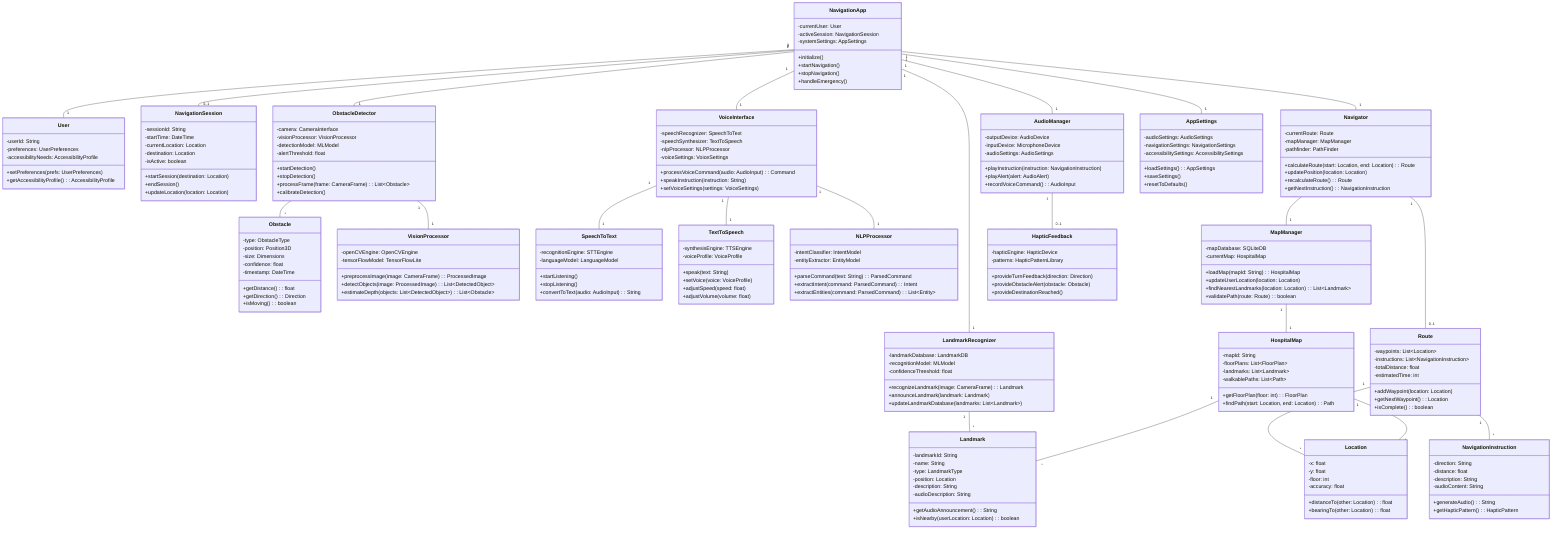 classDiagram
    %% Main Application Controller
    class NavigationApp {
        -currentUser: User
        -activeSession: NavigationSession
        -systemSettings: AppSettings
        +initialize()
        +startNavigation()
        +stopNavigation()
        +handleEmergency()
    }
    
    %% User and Session Management
    class User {
        -userId: String
        -preferences: UserPreferences
        -accessibilityNeeds: AccessibilityProfile
        +setPreferences(prefs: UserPreferences)
        +getAccessibilityProfile(): AccessibilityProfile
    }
    
    class NavigationSession {
        -sessionId: String
        -startTime: DateTime
        -currentLocation: Location
        -destination: Location
        -isActive: boolean
        +startSession(destination: Location)
        +endSession()
        +updateLocation(location: Location)
    }
    
    %% Core Navigation Components
    class Navigator {
        -currentRoute: Route
        -mapManager: MapManager
        -pathfinder: PathFinder
        +calculateRoute(start: Location, end: Location): Route
        +updatePosition(location: Location)
        +recalculateRoute(): Route
        +getNextInstruction(): NavigationInstruction
    }
    
    class Route {
        -waypoints: List~Location~
        -instructions: List~NavigationInstruction~
        -totalDistance: float
        -estimatedTime: int
        +addWaypoint(location: Location)
        +getNextWaypoint(): Location
        +isComplete(): boolean
    }
    
    class NavigationInstruction {
        -direction: String
        -distance: float
        -description: String
        -audioContent: String
        +generateAudio(): String
        +getHapticPattern(): HapticPattern
    }
    
    %% Obstacle Detection System
    class ObstacleDetector {
        -camera: CameraInterface
        -visionProcessor: VisionProcessor
        -detectionModel: MLModel
        -alertThreshold: float
        +startDetection()
        +stopDetection()
        +processFrame(frame: CameraFrame): List~Obstacle~
        +calibrateDetection()
    }
    
    class Obstacle {
        -type: ObstacleType
        -position: Position3D
        -size: Dimensions
        -confidence: float
        -timestamp: DateTime
        +getDistance(): float
        +getDirection(): Direction
        +isMoving(): boolean
    }
    
    class VisionProcessor {
        -openCVEngine: OpenCVEngine
        -tensorFlowModel: TensorFlowLite
        +preprocessImage(image: CameraFrame): ProcessedImage
        +detectObjects(image: ProcessedImage): List~DetectedObject~
        +estimateDepth(objects: List~DetectedObject~): List~Obstacle~
    }
    
    %% Voice Interface System
    class VoiceInterface {
        -speechRecognizer: SpeechToText
        -speechSynthesizer: TextToSpeech
        -nlpProcessor: NLPProcessor
        -voiceSettings: VoiceSettings
        +processVoiceCommand(audio: AudioInput): Command
        +speakInstruction(instruction: String)
        +setVoiceSettings(settings: VoiceSettings)
    }
    
    class SpeechToText {
        -recognitionEngine: STTEngine
        -languageModel: LanguageModel
        +startListening()
        +stopListening()
        +convertToText(audio: AudioInput): String
    }
    
    class TextToSpeech {
        -synthesisEngine: TTSEngine
        -voiceProfile: VoiceProfile
        +speak(text: String)
        +setVoice(voice: VoiceProfile)
        +adjustSpeed(speed: float)
        +adjustVolume(volume: float)
    }
    
    class NLPProcessor {
        -intentClassifier: IntentModel
        -entityExtractor: EntityModel
        +parseCommand(text: String): ParsedCommand
        +extractIntent(command: ParsedCommand): Intent
        +extractEntities(command: ParsedCommand): List~Entity~
    }
    
    %% Landmark Recognition
    class LandmarkRecognizer {
        -landmarkDatabase: LandmarkDB
        -recognitionModel: MLModel
        -confidenceThreshold: float
        +recognizeLandmark(image: CameraFrame): Landmark
        +announceLandmark(landmark: Landmark)
        +updateLandmarkDatabase(landmarks: List~Landmark~)
    }
    
    class Landmark {
        -landmarkId: String
        -name: String
        -type: LandmarkType
        -position: Location
        -description: String
        -audioDescription: String
        +getAudioAnnouncement(): String
        +isNearby(userLocation: Location): boolean
    }
    
    %% Map and Data Management
    class MapManager {
        -mapDatabase: SQLiteDB
        -currentMap: HospitalMap
        +loadMap(mapId: String): HospitalMap
        +updateUserLocation(location: Location)
        +findNearestLandmarks(location: Location): List~Landmark~
        +validatePath(route: Route): boolean
    }
    
    class HospitalMap {
        -mapId: String
        -floorPlans: List~FloorPlan~
        -landmarks: List~Landmark~
        -walkablePaths: List~Path~
        +getFloorPlan(floor: int): FloorPlan
        +findPath(start: Location, end: Location): Path
    }
    
    class Location {
        -x: float
        -y: float
        -floor: int
        -accuracy: float
        +distanceTo(other: Location): float
        +bearingTo(other: Location): float
    }
    
    %% Audio and Feedback Systems
    class AudioManager {
        -outputDevice: AudioDevice
        -inputDevice: MicrophoneDevice
        -audioSettings: AudioSettings
        +playInstruction(instruction: NavigationInstruction)
        +playAlert(alert: AudioAlert)
        +recordVoiceCommand(): AudioInput
    }
    
    class HapticFeedback {
        -hapticEngine: HapticDevice
        -patterns: HapticPatternLibrary
        +provideTurnFeedback(direction: Direction)
        +provideObstacleAlert(obstacle: Obstacle)
        +provideDestinationReached()
    }
    
    %% Settings and Configuration
    class AppSettings {
        -audioSettings: AudioSettings
        -navigationSettings: NavigationSettings
        -accessibilitySettings: AccessibilitySettings
        +loadSettings(): AppSettings
        +saveSettings()
        +resetToDefaults()
    }
    
    %% Relationships
    NavigationApp "1" -- "1" User
    NavigationApp "1" -- "0..1" NavigationSession
    NavigationApp "1" -- "1" Navigator
    NavigationApp "1" -- "1" ObstacleDetector
    NavigationApp "1" -- "1" VoiceInterface
    NavigationApp "1" -- "1" LandmarkRecognizer
    NavigationApp "1" -- "1" AudioManager
    NavigationApp "1" -- "1" AppSettings
    
    Navigator "1" -- "1" MapManager
    Navigator "1" -- "0..1" Route
    Route "1" -- "*" NavigationInstruction
    Route "1" -- "*" Location
    
    ObstacleDetector "1" -- "1" VisionProcessor
    ObstacleDetector "1" -- "*" Obstacle
    
    VoiceInterface "1" -- "1" SpeechToText
    VoiceInterface "1" -- "1" TextToSpeech
    VoiceInterface "1" -- "1" NLPProcessor
    
    LandmarkRecognizer "1" -- "*" Landmark
    
    MapManager "1" -- "1" HospitalMap
    HospitalMap "1" -- "*" Landmark
    HospitalMap "1" -- "*" Location
    
    AudioManager "1" -- "0..1" HapticFeedback